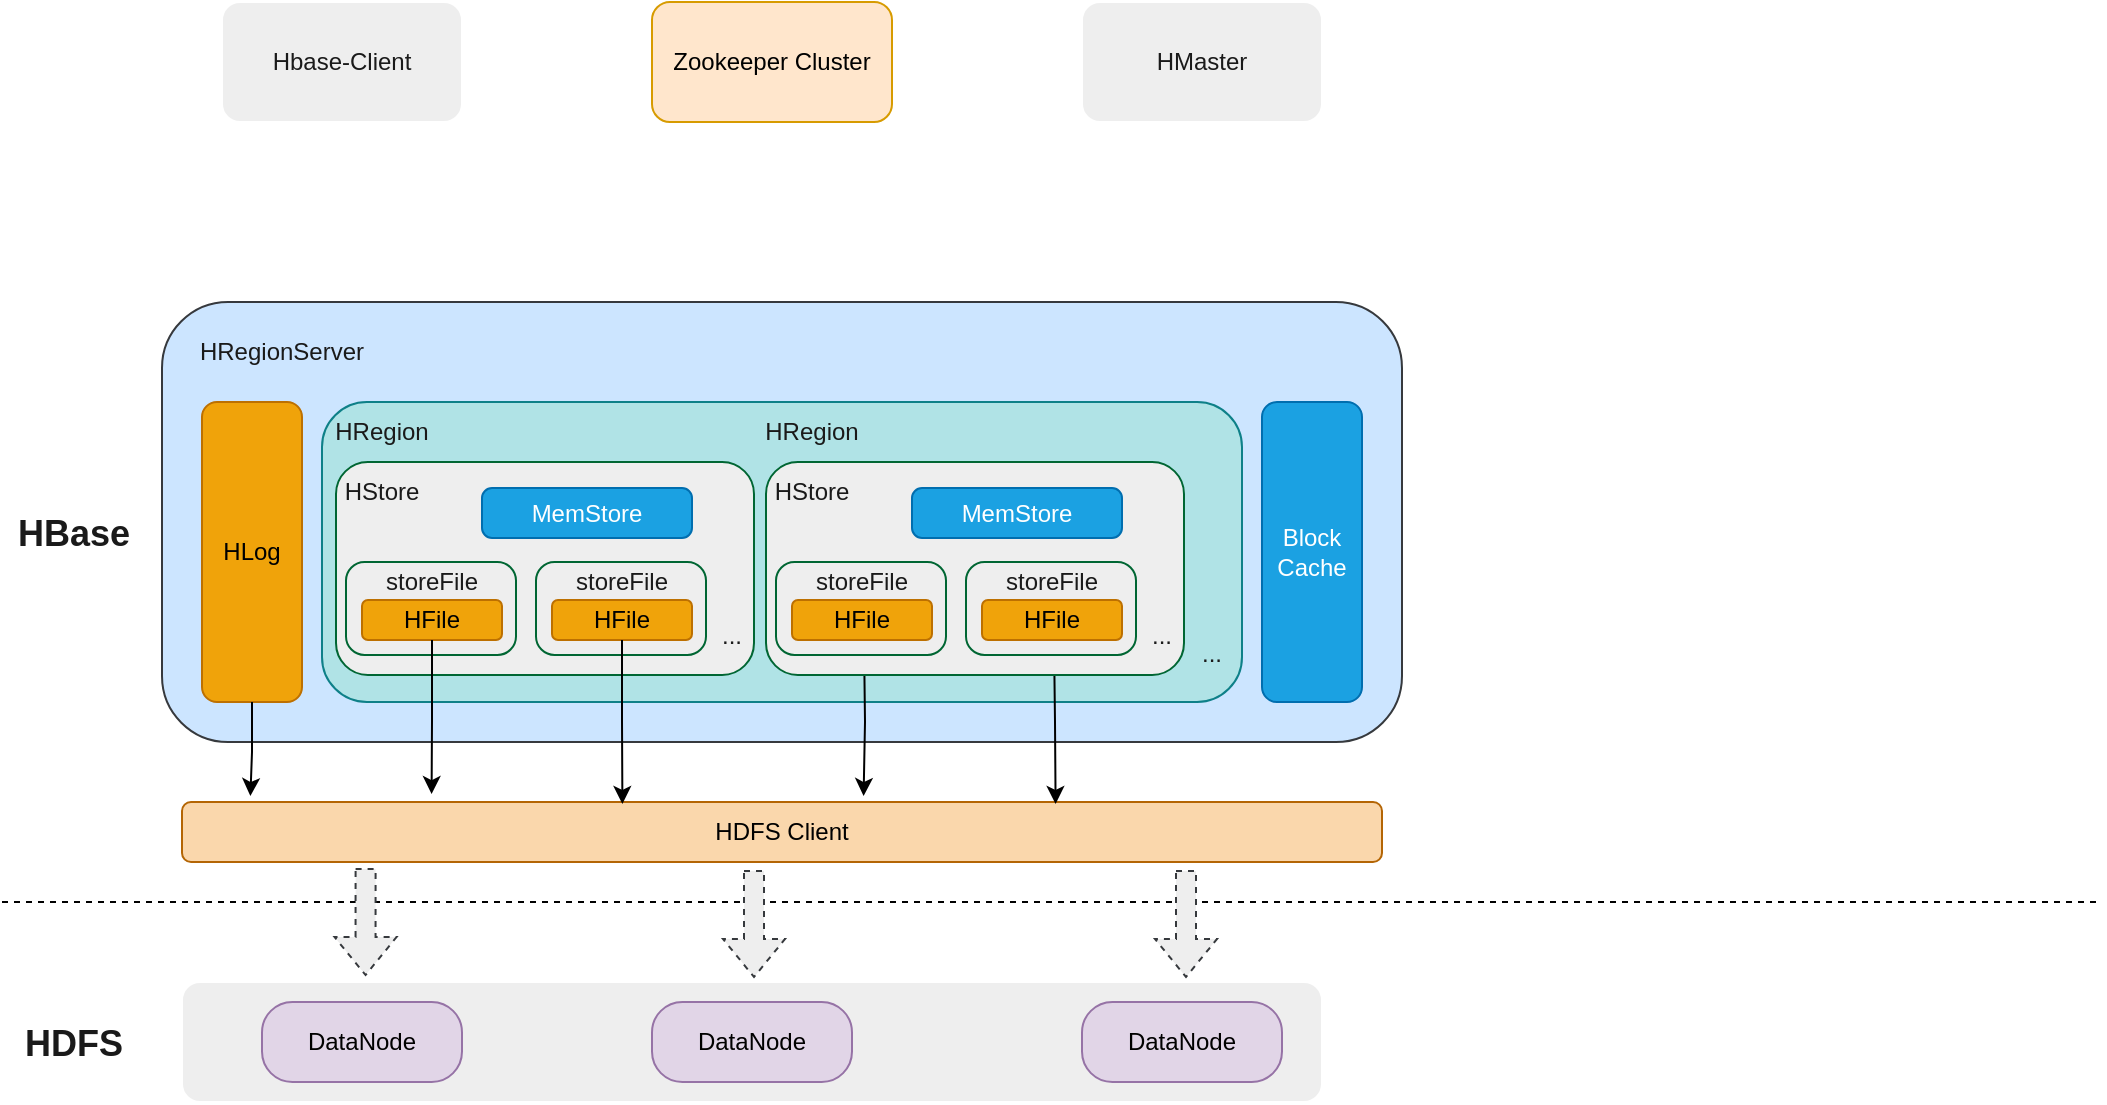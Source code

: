 <mxfile version="21.8.2" type="github">
  <diagram name="第 1 页" id="qOAIUotEJ7jFlLrmoN4y">
    <mxGraphModel dx="1405" dy="718" grid="1" gridSize="10" guides="1" tooltips="1" connect="1" arrows="1" fold="1" page="1" pageScale="1" pageWidth="827" pageHeight="1169" math="0" shadow="0">
      <root>
        <mxCell id="0" />
        <mxCell id="1" parent="0" />
        <mxCell id="ZdKNUV4ZWtbOWoZ6B8-K-2" value="Hbase-Client" style="rounded=1;whiteSpace=wrap;html=1;labelBackgroundColor=none;fillColor=#EEEEEE;strokeColor=#FFFFFF;fontColor=#1A1A1A;" parent="1" vertex="1">
          <mxGeometry x="110" y="230" width="120" height="60" as="geometry" />
        </mxCell>
        <mxCell id="ZdKNUV4ZWtbOWoZ6B8-K-3" value="Zookeeper Cluster" style="rounded=1;whiteSpace=wrap;html=1;labelBackgroundColor=none;fillColor=#ffe6cc;strokeColor=#d79b00;" parent="1" vertex="1">
          <mxGeometry x="325" y="230" width="120" height="60" as="geometry" />
        </mxCell>
        <mxCell id="ZdKNUV4ZWtbOWoZ6B8-K-4" value="HMaster" style="rounded=1;whiteSpace=wrap;html=1;labelBackgroundColor=none;fillColor=#EEEEEE;strokeColor=#FFFFFF;fontColor=#1A1A1A;" parent="1" vertex="1">
          <mxGeometry x="540" y="230" width="120" height="60" as="geometry" />
        </mxCell>
        <mxCell id="ZdKNUV4ZWtbOWoZ6B8-K-5" value="" style="rounded=1;whiteSpace=wrap;html=1;fillColor=#cce5ff;strokeColor=#36393d;labelBackgroundColor=none;" parent="1" vertex="1">
          <mxGeometry x="80" y="380" width="620" height="220" as="geometry" />
        </mxCell>
        <mxCell id="ZdKNUV4ZWtbOWoZ6B8-K-6" value="HRegionServer" style="text;html=1;strokeColor=none;fillColor=none;align=center;verticalAlign=middle;whiteSpace=wrap;rounded=1;labelBackgroundColor=none;fontColor=#1A1A1A;" parent="1" vertex="1">
          <mxGeometry x="80" y="390" width="120" height="30" as="geometry" />
        </mxCell>
        <mxCell id="ZdKNUV4ZWtbOWoZ6B8-K-7" value="HLog" style="rounded=1;whiteSpace=wrap;html=1;fillColor=#f0a30a;strokeColor=#BD7000;labelBackgroundColor=none;fontColor=#000000;" parent="1" vertex="1">
          <mxGeometry x="100" y="430" width="50" height="150" as="geometry" />
        </mxCell>
        <mxCell id="ZdKNUV4ZWtbOWoZ6B8-K-9" value="Block&lt;br&gt;Cache" style="rounded=1;whiteSpace=wrap;html=1;fillColor=#1ba1e2;strokeColor=#006EAF;labelBackgroundColor=none;fontColor=#ffffff;" parent="1" vertex="1">
          <mxGeometry x="630" y="430" width="50" height="150" as="geometry" />
        </mxCell>
        <mxCell id="ZdKNUV4ZWtbOWoZ6B8-K-10" value="" style="rounded=1;whiteSpace=wrap;html=1;fillColor=#b0e3e6;strokeColor=#0e8088;labelBackgroundColor=none;" parent="1" vertex="1">
          <mxGeometry x="160" y="430" width="460" height="150" as="geometry" />
        </mxCell>
        <mxCell id="ZdKNUV4ZWtbOWoZ6B8-K-11" value="HRegion" style="text;html=1;strokeColor=none;fillColor=none;align=center;verticalAlign=middle;whiteSpace=wrap;rounded=1;labelBackgroundColor=none;fontColor=#1A1A1A;" parent="1" vertex="1">
          <mxGeometry x="160" y="430" width="60" height="30" as="geometry" />
        </mxCell>
        <mxCell id="ZdKNUV4ZWtbOWoZ6B8-K-29" value="..." style="text;html=1;strokeColor=none;fillColor=none;align=center;verticalAlign=middle;whiteSpace=wrap;rounded=0;fontColor=#1A1A1A;container=0;" parent="1" vertex="1">
          <mxGeometry x="551" y="532" width="60" height="30" as="geometry" />
        </mxCell>
        <mxCell id="ZdKNUV4ZWtbOWoZ6B8-K-71" value="" style="rounded=1;whiteSpace=wrap;html=1;labelBackgroundColor=none;fillColor=#EEEEEE;strokeColor=#006633;fontColor=#1A1A1A;container=0;" parent="1" vertex="1">
          <mxGeometry x="167" y="460" width="209" height="106.5" as="geometry" />
        </mxCell>
        <mxCell id="ZdKNUV4ZWtbOWoZ6B8-K-72" value="HStore" style="text;html=1;strokeColor=none;fillColor=none;align=center;verticalAlign=middle;whiteSpace=wrap;rounded=1;labelBackgroundColor=none;fontColor=#1A1A1A;container=0;" parent="1" vertex="1">
          <mxGeometry x="160" y="460" width="60" height="30" as="geometry" />
        </mxCell>
        <mxCell id="ZdKNUV4ZWtbOWoZ6B8-K-73" value="" style="rounded=1;whiteSpace=wrap;html=1;strokeColor=#006633;fontColor=#1A1A1A;fillColor=#EEEEEE;arcSize=20;container=0;" parent="1" vertex="1">
          <mxGeometry x="172" y="510" width="85" height="46.5" as="geometry" />
        </mxCell>
        <mxCell id="ZdKNUV4ZWtbOWoZ6B8-K-74" value="storeFile" style="text;html=1;strokeColor=none;fillColor=none;align=center;verticalAlign=middle;whiteSpace=wrap;rounded=0;fontColor=#1A1A1A;container=0;" parent="1" vertex="1">
          <mxGeometry x="185" y="505" width="60" height="30" as="geometry" />
        </mxCell>
        <mxCell id="ZdKNUV4ZWtbOWoZ6B8-K-75" value="HFile" style="rounded=1;whiteSpace=wrap;html=1;strokeColor=#BD7000;fontColor=#000000;fillColor=#f0a30a;container=0;" parent="1" vertex="1">
          <mxGeometry x="180" y="529" width="70" height="20" as="geometry" />
        </mxCell>
        <mxCell id="ZdKNUV4ZWtbOWoZ6B8-K-76" value="" style="rounded=1;whiteSpace=wrap;html=1;strokeColor=#006633;fontColor=#1A1A1A;fillColor=#EEEEEE;arcSize=20;container=0;" parent="1" vertex="1">
          <mxGeometry x="267" y="510" width="85" height="46.5" as="geometry" />
        </mxCell>
        <mxCell id="ZdKNUV4ZWtbOWoZ6B8-K-77" value="storeFile" style="text;html=1;strokeColor=none;fillColor=none;align=center;verticalAlign=middle;whiteSpace=wrap;rounded=0;fontColor=#1A1A1A;container=0;" parent="1" vertex="1">
          <mxGeometry x="280" y="505" width="60" height="30" as="geometry" />
        </mxCell>
        <mxCell id="ZdKNUV4ZWtbOWoZ6B8-K-78" value="HFile" style="rounded=1;whiteSpace=wrap;html=1;strokeColor=#BD7000;fontColor=#000000;fillColor=#f0a30a;container=0;" parent="1" vertex="1">
          <mxGeometry x="275" y="529" width="70" height="20" as="geometry" />
        </mxCell>
        <mxCell id="ZdKNUV4ZWtbOWoZ6B8-K-79" value="..." style="text;html=1;strokeColor=none;fillColor=none;align=center;verticalAlign=middle;whiteSpace=wrap;rounded=0;fontColor=#1A1A1A;container=0;" parent="1" vertex="1">
          <mxGeometry x="335" y="532" width="60" height="30" as="geometry" />
        </mxCell>
        <mxCell id="ZdKNUV4ZWtbOWoZ6B8-K-80" value="HDFS Client" style="rounded=1;whiteSpace=wrap;html=1;strokeColor=#b46504;fillColor=#fad7ac;" parent="1" vertex="1">
          <mxGeometry x="90" y="630" width="600" height="30" as="geometry" />
        </mxCell>
        <mxCell id="ZdKNUV4ZWtbOWoZ6B8-K-81" style="edgeStyle=orthogonalEdgeStyle;rounded=0;orthogonalLoop=1;jettySize=auto;html=1;exitX=0.5;exitY=1;exitDx=0;exitDy=0;entryX=0.057;entryY=-0.1;entryDx=0;entryDy=0;entryPerimeter=0;strokeColor=default;fontColor=#FFFFFF;strokeWidth=1;" parent="1" source="ZdKNUV4ZWtbOWoZ6B8-K-7" target="ZdKNUV4ZWtbOWoZ6B8-K-80" edge="1">
          <mxGeometry relative="1" as="geometry" />
        </mxCell>
        <mxCell id="ZdKNUV4ZWtbOWoZ6B8-K-82" style="edgeStyle=orthogonalEdgeStyle;rounded=0;orthogonalLoop=1;jettySize=auto;html=1;exitX=0.5;exitY=1;exitDx=0;exitDy=0;entryX=0.208;entryY=-0.133;entryDx=0;entryDy=0;entryPerimeter=0;strokeColor=#000000;fontColor=#FFFFFF;" parent="1" source="ZdKNUV4ZWtbOWoZ6B8-K-75" target="ZdKNUV4ZWtbOWoZ6B8-K-80" edge="1">
          <mxGeometry relative="1" as="geometry" />
        </mxCell>
        <mxCell id="ZdKNUV4ZWtbOWoZ6B8-K-83" style="edgeStyle=orthogonalEdgeStyle;rounded=0;orthogonalLoop=1;jettySize=auto;html=1;exitX=0.5;exitY=1;exitDx=0;exitDy=0;entryX=0.367;entryY=0.033;entryDx=0;entryDy=0;entryPerimeter=0;strokeColor=#000000;fontColor=#FFFFFF;" parent="1" source="ZdKNUV4ZWtbOWoZ6B8-K-78" target="ZdKNUV4ZWtbOWoZ6B8-K-80" edge="1">
          <mxGeometry relative="1" as="geometry" />
        </mxCell>
        <mxCell id="ZdKNUV4ZWtbOWoZ6B8-K-85" style="edgeStyle=orthogonalEdgeStyle;rounded=0;orthogonalLoop=1;jettySize=auto;html=1;exitX=0.5;exitY=1;exitDx=0;exitDy=0;entryX=0.568;entryY=-0.1;entryDx=0;entryDy=0;entryPerimeter=0;strokeColor=#000000;fontColor=#FFFFFF;" parent="1" target="ZdKNUV4ZWtbOWoZ6B8-K-80" edge="1">
          <mxGeometry relative="1" as="geometry">
            <mxPoint x="431" y="549" as="sourcePoint" />
          </mxGeometry>
        </mxCell>
        <mxCell id="ZdKNUV4ZWtbOWoZ6B8-K-86" style="edgeStyle=orthogonalEdgeStyle;rounded=0;orthogonalLoop=1;jettySize=auto;html=1;exitX=0.5;exitY=1;exitDx=0;exitDy=0;entryX=0.728;entryY=0.033;entryDx=0;entryDy=0;entryPerimeter=0;strokeColor=#000000;fontColor=#FFFFFF;" parent="1" target="ZdKNUV4ZWtbOWoZ6B8-K-80" edge="1">
          <mxGeometry relative="1" as="geometry">
            <mxPoint x="526" y="549" as="sourcePoint" />
          </mxGeometry>
        </mxCell>
        <mxCell id="ZdKNUV4ZWtbOWoZ6B8-K-87" value="" style="endArrow=none;dashed=1;html=1;rounded=0;strokeColor=#000000;fontColor=#FFFFFF;" parent="1" edge="1">
          <mxGeometry width="50" height="50" relative="1" as="geometry">
            <mxPoint y="680" as="sourcePoint" />
            <mxPoint x="1050" y="680" as="targetPoint" />
          </mxGeometry>
        </mxCell>
        <mxCell id="ZdKNUV4ZWtbOWoZ6B8-K-88" value="" style="rounded=1;whiteSpace=wrap;html=1;strokeColor=#FFFFFF;fontColor=#1A1A1A;fillColor=#EEEEEE;" parent="1" vertex="1">
          <mxGeometry x="90" y="720" width="570" height="60" as="geometry" />
        </mxCell>
        <mxCell id="ZdKNUV4ZWtbOWoZ6B8-K-89" value="DataNode" style="rounded=1;whiteSpace=wrap;html=1;strokeColor=#9673a6;fillColor=#e1d5e7;arcSize=38;" parent="1" vertex="1">
          <mxGeometry x="130" y="730" width="100" height="40" as="geometry" />
        </mxCell>
        <mxCell id="ZdKNUV4ZWtbOWoZ6B8-K-90" value="DataNode" style="rounded=1;whiteSpace=wrap;html=1;strokeColor=#9673a6;fillColor=#e1d5e7;arcSize=38;" parent="1" vertex="1">
          <mxGeometry x="325" y="730" width="100" height="40" as="geometry" />
        </mxCell>
        <mxCell id="ZdKNUV4ZWtbOWoZ6B8-K-91" value="DataNode" style="rounded=1;whiteSpace=wrap;html=1;strokeColor=#9673a6;fillColor=#e1d5e7;arcSize=38;" parent="1" vertex="1">
          <mxGeometry x="540" y="730" width="100" height="40" as="geometry" />
        </mxCell>
        <mxCell id="ZdKNUV4ZWtbOWoZ6B8-K-93" value="&lt;font style=&quot;font-size: 18px;&quot;&gt;&lt;b&gt;HDFS&lt;/b&gt;&lt;/font&gt;" style="text;html=1;strokeColor=none;fillColor=none;align=center;verticalAlign=middle;whiteSpace=wrap;rounded=0;fontColor=#1A1A1A;" parent="1" vertex="1">
          <mxGeometry x="6" y="726" width="60" height="50" as="geometry" />
        </mxCell>
        <mxCell id="ZdKNUV4ZWtbOWoZ6B8-K-94" value="" style="shape=flexArrow;endArrow=classic;html=1;rounded=0;strokeColor=#36393d;fontColor=#FFFFFF;dashed=1;entryX=0.161;entryY=-0.083;entryDx=0;entryDy=0;entryPerimeter=0;exitX=0.153;exitY=1.035;exitDx=0;exitDy=0;exitPerimeter=0;fillColor=#eeeeee;" parent="1" edge="1">
          <mxGeometry width="50" height="50" relative="1" as="geometry">
            <mxPoint x="181.8" y="663.05" as="sourcePoint" />
            <mxPoint x="181.77" y="717.02" as="targetPoint" />
          </mxGeometry>
        </mxCell>
        <mxCell id="ZdKNUV4ZWtbOWoZ6B8-K-95" value="" style="shape=flexArrow;endArrow=classic;html=1;rounded=0;strokeColor=#36393d;fontColor=#FFFFFF;dashed=1;entryX=0.161;entryY=-0.083;entryDx=0;entryDy=0;entryPerimeter=0;exitX=0.153;exitY=1.035;exitDx=0;exitDy=0;exitPerimeter=0;fillColor=#eeeeee;" parent="1" edge="1">
          <mxGeometry width="50" height="50" relative="1" as="geometry">
            <mxPoint x="376" y="664" as="sourcePoint" />
            <mxPoint x="376" y="718" as="targetPoint" />
          </mxGeometry>
        </mxCell>
        <mxCell id="ZdKNUV4ZWtbOWoZ6B8-K-96" value="" style="shape=flexArrow;endArrow=classic;html=1;rounded=0;strokeColor=#36393d;fontColor=#FFFFFF;dashed=1;entryX=0.161;entryY=-0.083;entryDx=0;entryDy=0;entryPerimeter=0;exitX=0.153;exitY=1.035;exitDx=0;exitDy=0;exitPerimeter=0;fillColor=#eeeeee;" parent="1" edge="1">
          <mxGeometry width="50" height="50" relative="1" as="geometry">
            <mxPoint x="592" y="664" as="sourcePoint" />
            <mxPoint x="592" y="718" as="targetPoint" />
          </mxGeometry>
        </mxCell>
        <mxCell id="ZdKNUV4ZWtbOWoZ6B8-K-98" value="&lt;span style=&quot;font-size: 18px;&quot;&gt;&lt;b&gt;HBase&lt;/b&gt;&lt;/span&gt;" style="text;html=1;strokeColor=none;fillColor=none;align=center;verticalAlign=middle;whiteSpace=wrap;rounded=0;fontColor=#1A1A1A;" parent="1" vertex="1">
          <mxGeometry x="6" y="471" width="60" height="50" as="geometry" />
        </mxCell>
        <mxCell id="guLhxfIE5bQn_9l_zcIg-1" value="MemStore" style="rounded=1;whiteSpace=wrap;html=1;strokeColor=#006EAF;fontColor=#ffffff;fillColor=#1ba1e2;arcSize=20;container=0;" vertex="1" parent="1">
          <mxGeometry x="240" y="473" width="105" height="25" as="geometry" />
        </mxCell>
        <mxCell id="guLhxfIE5bQn_9l_zcIg-2" value="HRegion" style="text;html=1;strokeColor=none;fillColor=none;align=center;verticalAlign=middle;whiteSpace=wrap;rounded=1;labelBackgroundColor=none;fontColor=#1A1A1A;" vertex="1" parent="1">
          <mxGeometry x="375" y="430" width="60" height="30" as="geometry" />
        </mxCell>
        <mxCell id="guLhxfIE5bQn_9l_zcIg-3" value="" style="rounded=1;whiteSpace=wrap;html=1;labelBackgroundColor=none;fillColor=#EEEEEE;strokeColor=#006633;fontColor=#1A1A1A;container=0;" vertex="1" parent="1">
          <mxGeometry x="382" y="460" width="209" height="106.5" as="geometry" />
        </mxCell>
        <mxCell id="guLhxfIE5bQn_9l_zcIg-4" value="HStore" style="text;html=1;strokeColor=none;fillColor=none;align=center;verticalAlign=middle;whiteSpace=wrap;rounded=1;labelBackgroundColor=none;fontColor=#1A1A1A;container=0;" vertex="1" parent="1">
          <mxGeometry x="375" y="460" width="60" height="30" as="geometry" />
        </mxCell>
        <mxCell id="guLhxfIE5bQn_9l_zcIg-5" value="" style="rounded=1;whiteSpace=wrap;html=1;strokeColor=#006633;fontColor=#1A1A1A;fillColor=#EEEEEE;arcSize=20;container=0;" vertex="1" parent="1">
          <mxGeometry x="387" y="510" width="85" height="46.5" as="geometry" />
        </mxCell>
        <mxCell id="guLhxfIE5bQn_9l_zcIg-6" value="storeFile" style="text;html=1;strokeColor=none;fillColor=none;align=center;verticalAlign=middle;whiteSpace=wrap;rounded=0;fontColor=#1A1A1A;container=0;" vertex="1" parent="1">
          <mxGeometry x="400" y="505" width="60" height="30" as="geometry" />
        </mxCell>
        <mxCell id="guLhxfIE5bQn_9l_zcIg-7" value="HFile" style="rounded=1;whiteSpace=wrap;html=1;strokeColor=#BD7000;fontColor=#000000;fillColor=#f0a30a;container=0;" vertex="1" parent="1">
          <mxGeometry x="395" y="529" width="70" height="20" as="geometry" />
        </mxCell>
        <mxCell id="guLhxfIE5bQn_9l_zcIg-8" value="" style="rounded=1;whiteSpace=wrap;html=1;strokeColor=#006633;fontColor=#1A1A1A;fillColor=#EEEEEE;arcSize=20;container=0;" vertex="1" parent="1">
          <mxGeometry x="482" y="510" width="85" height="46.5" as="geometry" />
        </mxCell>
        <mxCell id="guLhxfIE5bQn_9l_zcIg-9" value="storeFile" style="text;html=1;strokeColor=none;fillColor=none;align=center;verticalAlign=middle;whiteSpace=wrap;rounded=0;fontColor=#1A1A1A;container=0;" vertex="1" parent="1">
          <mxGeometry x="495" y="505" width="60" height="30" as="geometry" />
        </mxCell>
        <mxCell id="guLhxfIE5bQn_9l_zcIg-10" value="HFile" style="rounded=1;whiteSpace=wrap;html=1;strokeColor=#BD7000;fontColor=#000000;fillColor=#f0a30a;container=0;" vertex="1" parent="1">
          <mxGeometry x="490" y="529" width="70" height="20" as="geometry" />
        </mxCell>
        <mxCell id="guLhxfIE5bQn_9l_zcIg-11" value="..." style="text;html=1;strokeColor=none;fillColor=none;align=center;verticalAlign=middle;whiteSpace=wrap;rounded=0;fontColor=#1A1A1A;container=0;" vertex="1" parent="1">
          <mxGeometry x="550" y="532" width="60" height="30" as="geometry" />
        </mxCell>
        <mxCell id="guLhxfIE5bQn_9l_zcIg-12" value="MemStore" style="rounded=1;whiteSpace=wrap;html=1;strokeColor=#006EAF;fontColor=#ffffff;fillColor=#1ba1e2;arcSize=20;container=0;" vertex="1" parent="1">
          <mxGeometry x="455" y="473" width="105" height="25" as="geometry" />
        </mxCell>
        <mxCell id="guLhxfIE5bQn_9l_zcIg-13" value="..." style="text;html=1;strokeColor=none;fillColor=none;align=center;verticalAlign=middle;whiteSpace=wrap;rounded=0;fontColor=#1A1A1A;container=0;" vertex="1" parent="1">
          <mxGeometry x="575" y="541" width="60" height="30" as="geometry" />
        </mxCell>
      </root>
    </mxGraphModel>
  </diagram>
</mxfile>
